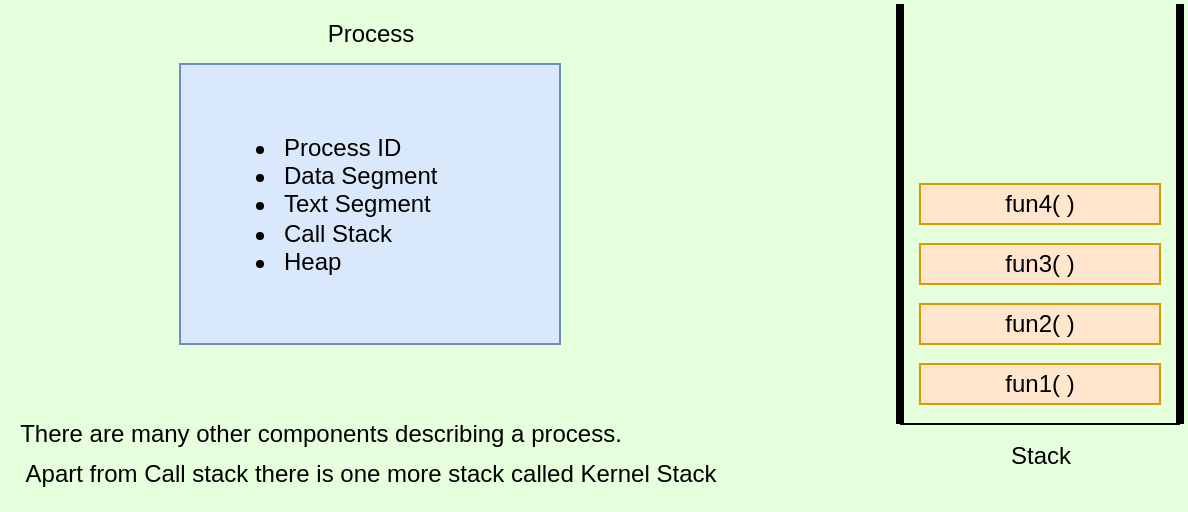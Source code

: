 <mxfile>
    <diagram id="-Aao-U_pG-gRKe-bRrGe" name="Page-1">
        <mxGraphModel dx="1487" dy="483" grid="1" gridSize="10" guides="1" tooltips="1" connect="1" arrows="1" fold="1" page="1" pageScale="1" pageWidth="850" pageHeight="1100" background="#E6FFDD" math="0" shadow="0">
            <root>
                <mxCell id="0"/>
                <mxCell id="1" parent="0"/>
                <mxCell id="2" value="" style="rounded=0;whiteSpace=wrap;html=1;fillColor=#dae8fc;strokeColor=#6c8ebf;" parent="1" vertex="1">
                    <mxGeometry x="60" y="140" width="190" height="140" as="geometry"/>
                </mxCell>
                <mxCell id="3" value="Process" style="text;html=1;align=center;verticalAlign=middle;resizable=0;points=[];autosize=1;strokeColor=none;fillColor=none;" parent="1" vertex="1">
                    <mxGeometry x="120" y="110" width="70" height="30" as="geometry"/>
                </mxCell>
                <mxCell id="4" value="&lt;ul&gt;&lt;li&gt;Process ID&lt;/li&gt;&lt;li&gt;Data Segment&lt;/li&gt;&lt;li&gt;Text Segment&lt;/li&gt;&lt;li&gt;Call Stack&lt;/li&gt;&lt;li&gt;Heap&lt;/li&gt;&lt;/ul&gt;" style="text;strokeColor=none;fillColor=none;html=1;whiteSpace=wrap;verticalAlign=middle;overflow=hidden;" parent="1" vertex="1">
                    <mxGeometry x="70" y="144" width="140" height="132" as="geometry"/>
                </mxCell>
                <mxCell id="6" value="Apart from Call stack there is one more stack called Kernel Stack" style="text;html=1;align=center;verticalAlign=middle;resizable=0;points=[];autosize=1;strokeColor=none;fillColor=none;" parent="1" vertex="1">
                    <mxGeometry x="-30" y="330" width="370" height="30" as="geometry"/>
                </mxCell>
                <mxCell id="8" value="There are many other components describing a process." style="text;html=1;align=center;verticalAlign=middle;resizable=0;points=[];autosize=1;strokeColor=none;fillColor=none;" parent="1" vertex="1">
                    <mxGeometry x="-30" y="310" width="320" height="30" as="geometry"/>
                </mxCell>
                <mxCell id="10" value="" style="endArrow=none;html=1;strokeWidth=4;" parent="1" edge="1">
                    <mxGeometry width="50" height="50" relative="1" as="geometry">
                        <mxPoint x="420" y="320" as="sourcePoint"/>
                        <mxPoint x="420" y="110" as="targetPoint"/>
                    </mxGeometry>
                </mxCell>
                <mxCell id="11" value="" style="endArrow=none;html=1;" parent="1" edge="1">
                    <mxGeometry width="50" height="50" relative="1" as="geometry">
                        <mxPoint x="420" y="320" as="sourcePoint"/>
                        <mxPoint x="560" y="320" as="targetPoint"/>
                    </mxGeometry>
                </mxCell>
                <mxCell id="12" value="" style="endArrow=none;html=1;strokeWidth=4;" parent="1" edge="1">
                    <mxGeometry width="50" height="50" relative="1" as="geometry">
                        <mxPoint x="560" y="320" as="sourcePoint"/>
                        <mxPoint x="560" y="110" as="targetPoint"/>
                    </mxGeometry>
                </mxCell>
                <mxCell id="13" value="fun1( )" style="rounded=0;whiteSpace=wrap;html=1;fillColor=#ffe6cc;strokeColor=#d79b00;" parent="1" vertex="1">
                    <mxGeometry x="430" y="290" width="120" height="20" as="geometry"/>
                </mxCell>
                <mxCell id="14" value="fun2( )" style="rounded=0;whiteSpace=wrap;html=1;fillColor=#ffe6cc;strokeColor=#d79b00;" parent="1" vertex="1">
                    <mxGeometry x="430" y="260" width="120" height="20" as="geometry"/>
                </mxCell>
                <mxCell id="15" value="fun3( )" style="rounded=0;whiteSpace=wrap;html=1;fillColor=#ffe6cc;strokeColor=#d79b00;" parent="1" vertex="1">
                    <mxGeometry x="430" y="230" width="120" height="20" as="geometry"/>
                </mxCell>
                <mxCell id="16" value="fun4( )" style="rounded=0;whiteSpace=wrap;html=1;fillColor=#ffe6cc;strokeColor=#d79b00;" parent="1" vertex="1">
                    <mxGeometry x="430" y="200" width="120" height="20" as="geometry"/>
                </mxCell>
                <mxCell id="17" value="Stack&lt;div&gt;&lt;br&gt;&lt;/div&gt;" style="text;html=1;align=center;verticalAlign=middle;resizable=0;points=[];autosize=1;strokeColor=none;fillColor=none;" parent="1" vertex="1">
                    <mxGeometry x="465" y="323" width="50" height="40" as="geometry"/>
                </mxCell>
            </root>
        </mxGraphModel>
    </diagram>
</mxfile>
